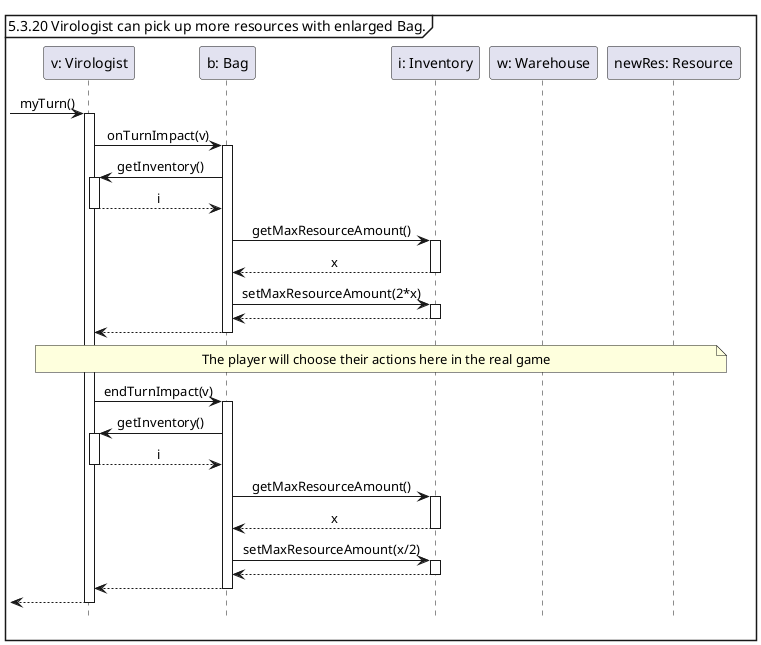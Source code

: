 @startuml
'https://plantuml.com/sequence-diagram
hide footbox
skinparam sequenceMessageAlign center

mainframe 5.3.20 Virologist can pick up more resources with enlarged Bag.

participant "v: Virologist" as v
participant "b: Bag" as b
participant "i: Inventory" as i
participant "w: Warehouse" as w
participant "newRes: Resource" as newRes

-> v ++ : myTurn()
    v -> b ++ : onTurnImpact(v)
        b -> v ++ : getInventory()
        return i
        b -> i ++ : getMaxResourceAmount()
        return x
        b -> i ++ : setMaxResourceAmount(2*x)
        return
    return

    note across : The player will choose their actions here in the real game

    v -> b ++ : endTurnImpact(v)
            b -> v ++ : getInventory()
            return i
            b -> i ++ : getMaxResourceAmount()
            return x
            b -> i ++ : setMaxResourceAmount(x/2)
            return
        return
return
@enduml